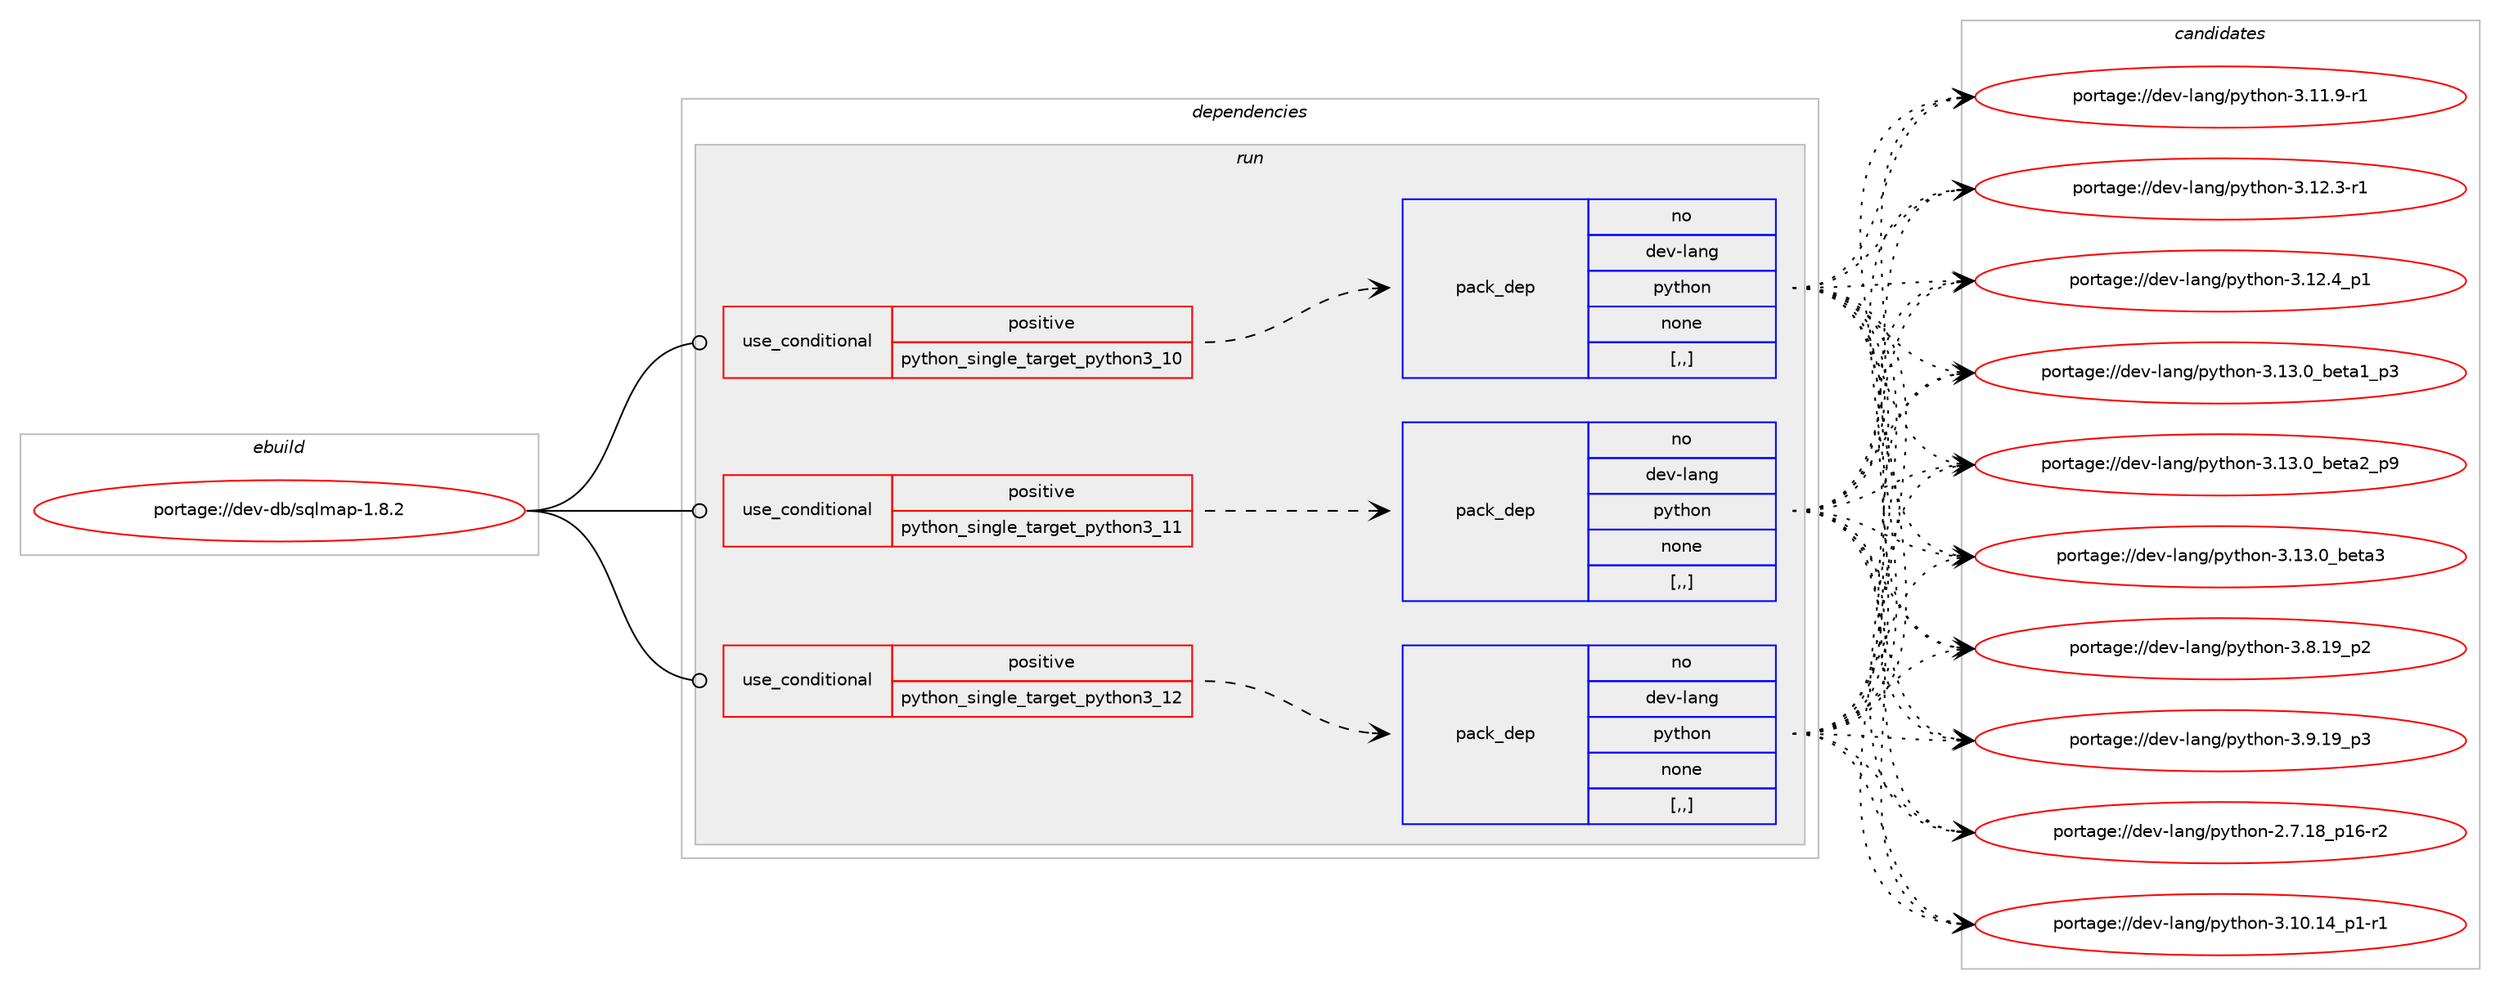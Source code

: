 digraph prolog {

# *************
# Graph options
# *************

newrank=true;
concentrate=true;
compound=true;
graph [rankdir=LR,fontname=Helvetica,fontsize=10,ranksep=1.5];#, ranksep=2.5, nodesep=0.2];
edge  [arrowhead=vee];
node  [fontname=Helvetica,fontsize=10];

# **********
# The ebuild
# **********

subgraph cluster_leftcol {
color=gray;
rank=same;
label=<<i>ebuild</i>>;
id [label="portage://dev-db/sqlmap-1.8.2", color=red, width=4, href="../dev-db/sqlmap-1.8.2.svg"];
}

# ****************
# The dependencies
# ****************

subgraph cluster_midcol {
color=gray;
label=<<i>dependencies</i>>;
subgraph cluster_compile {
fillcolor="#eeeeee";
style=filled;
label=<<i>compile</i>>;
}
subgraph cluster_compileandrun {
fillcolor="#eeeeee";
style=filled;
label=<<i>compile and run</i>>;
}
subgraph cluster_run {
fillcolor="#eeeeee";
style=filled;
label=<<i>run</i>>;
subgraph cond18345 {
dependency69396 [label=<<TABLE BORDER="0" CELLBORDER="1" CELLSPACING="0" CELLPADDING="4"><TR><TD ROWSPAN="3" CELLPADDING="10">use_conditional</TD></TR><TR><TD>positive</TD></TR><TR><TD>python_single_target_python3_10</TD></TR></TABLE>>, shape=none, color=red];
subgraph pack50134 {
dependency69397 [label=<<TABLE BORDER="0" CELLBORDER="1" CELLSPACING="0" CELLPADDING="4" WIDTH="220"><TR><TD ROWSPAN="6" CELLPADDING="30">pack_dep</TD></TR><TR><TD WIDTH="110">no</TD></TR><TR><TD>dev-lang</TD></TR><TR><TD>python</TD></TR><TR><TD>none</TD></TR><TR><TD>[,,]</TD></TR></TABLE>>, shape=none, color=blue];
}
dependency69396:e -> dependency69397:w [weight=20,style="dashed",arrowhead="vee"];
}
id:e -> dependency69396:w [weight=20,style="solid",arrowhead="odot"];
subgraph cond18346 {
dependency69398 [label=<<TABLE BORDER="0" CELLBORDER="1" CELLSPACING="0" CELLPADDING="4"><TR><TD ROWSPAN="3" CELLPADDING="10">use_conditional</TD></TR><TR><TD>positive</TD></TR><TR><TD>python_single_target_python3_11</TD></TR></TABLE>>, shape=none, color=red];
subgraph pack50135 {
dependency69399 [label=<<TABLE BORDER="0" CELLBORDER="1" CELLSPACING="0" CELLPADDING="4" WIDTH="220"><TR><TD ROWSPAN="6" CELLPADDING="30">pack_dep</TD></TR><TR><TD WIDTH="110">no</TD></TR><TR><TD>dev-lang</TD></TR><TR><TD>python</TD></TR><TR><TD>none</TD></TR><TR><TD>[,,]</TD></TR></TABLE>>, shape=none, color=blue];
}
dependency69398:e -> dependency69399:w [weight=20,style="dashed",arrowhead="vee"];
}
id:e -> dependency69398:w [weight=20,style="solid",arrowhead="odot"];
subgraph cond18347 {
dependency69400 [label=<<TABLE BORDER="0" CELLBORDER="1" CELLSPACING="0" CELLPADDING="4"><TR><TD ROWSPAN="3" CELLPADDING="10">use_conditional</TD></TR><TR><TD>positive</TD></TR><TR><TD>python_single_target_python3_12</TD></TR></TABLE>>, shape=none, color=red];
subgraph pack50136 {
dependency69401 [label=<<TABLE BORDER="0" CELLBORDER="1" CELLSPACING="0" CELLPADDING="4" WIDTH="220"><TR><TD ROWSPAN="6" CELLPADDING="30">pack_dep</TD></TR><TR><TD WIDTH="110">no</TD></TR><TR><TD>dev-lang</TD></TR><TR><TD>python</TD></TR><TR><TD>none</TD></TR><TR><TD>[,,]</TD></TR></TABLE>>, shape=none, color=blue];
}
dependency69400:e -> dependency69401:w [weight=20,style="dashed",arrowhead="vee"];
}
id:e -> dependency69400:w [weight=20,style="solid",arrowhead="odot"];
}
}

# **************
# The candidates
# **************

subgraph cluster_choices {
rank=same;
color=gray;
label=<<i>candidates</i>>;

subgraph choice50134 {
color=black;
nodesep=1;
choice100101118451089711010347112121116104111110455046554649569511249544511450 [label="portage://dev-lang/python-2.7.18_p16-r2", color=red, width=4,href="../dev-lang/python-2.7.18_p16-r2.svg"];
choice100101118451089711010347112121116104111110455146494846495295112494511449 [label="portage://dev-lang/python-3.10.14_p1-r1", color=red, width=4,href="../dev-lang/python-3.10.14_p1-r1.svg"];
choice100101118451089711010347112121116104111110455146494946574511449 [label="portage://dev-lang/python-3.11.9-r1", color=red, width=4,href="../dev-lang/python-3.11.9-r1.svg"];
choice100101118451089711010347112121116104111110455146495046514511449 [label="portage://dev-lang/python-3.12.3-r1", color=red, width=4,href="../dev-lang/python-3.12.3-r1.svg"];
choice100101118451089711010347112121116104111110455146495046529511249 [label="portage://dev-lang/python-3.12.4_p1", color=red, width=4,href="../dev-lang/python-3.12.4_p1.svg"];
choice10010111845108971101034711212111610411111045514649514648959810111697499511251 [label="portage://dev-lang/python-3.13.0_beta1_p3", color=red, width=4,href="../dev-lang/python-3.13.0_beta1_p3.svg"];
choice10010111845108971101034711212111610411111045514649514648959810111697509511257 [label="portage://dev-lang/python-3.13.0_beta2_p9", color=red, width=4,href="../dev-lang/python-3.13.0_beta2_p9.svg"];
choice1001011184510897110103471121211161041111104551464951464895981011169751 [label="portage://dev-lang/python-3.13.0_beta3", color=red, width=4,href="../dev-lang/python-3.13.0_beta3.svg"];
choice100101118451089711010347112121116104111110455146564649579511250 [label="portage://dev-lang/python-3.8.19_p2", color=red, width=4,href="../dev-lang/python-3.8.19_p2.svg"];
choice100101118451089711010347112121116104111110455146574649579511251 [label="portage://dev-lang/python-3.9.19_p3", color=red, width=4,href="../dev-lang/python-3.9.19_p3.svg"];
dependency69397:e -> choice100101118451089711010347112121116104111110455046554649569511249544511450:w [style=dotted,weight="100"];
dependency69397:e -> choice100101118451089711010347112121116104111110455146494846495295112494511449:w [style=dotted,weight="100"];
dependency69397:e -> choice100101118451089711010347112121116104111110455146494946574511449:w [style=dotted,weight="100"];
dependency69397:e -> choice100101118451089711010347112121116104111110455146495046514511449:w [style=dotted,weight="100"];
dependency69397:e -> choice100101118451089711010347112121116104111110455146495046529511249:w [style=dotted,weight="100"];
dependency69397:e -> choice10010111845108971101034711212111610411111045514649514648959810111697499511251:w [style=dotted,weight="100"];
dependency69397:e -> choice10010111845108971101034711212111610411111045514649514648959810111697509511257:w [style=dotted,weight="100"];
dependency69397:e -> choice1001011184510897110103471121211161041111104551464951464895981011169751:w [style=dotted,weight="100"];
dependency69397:e -> choice100101118451089711010347112121116104111110455146564649579511250:w [style=dotted,weight="100"];
dependency69397:e -> choice100101118451089711010347112121116104111110455146574649579511251:w [style=dotted,weight="100"];
}
subgraph choice50135 {
color=black;
nodesep=1;
choice100101118451089711010347112121116104111110455046554649569511249544511450 [label="portage://dev-lang/python-2.7.18_p16-r2", color=red, width=4,href="../dev-lang/python-2.7.18_p16-r2.svg"];
choice100101118451089711010347112121116104111110455146494846495295112494511449 [label="portage://dev-lang/python-3.10.14_p1-r1", color=red, width=4,href="../dev-lang/python-3.10.14_p1-r1.svg"];
choice100101118451089711010347112121116104111110455146494946574511449 [label="portage://dev-lang/python-3.11.9-r1", color=red, width=4,href="../dev-lang/python-3.11.9-r1.svg"];
choice100101118451089711010347112121116104111110455146495046514511449 [label="portage://dev-lang/python-3.12.3-r1", color=red, width=4,href="../dev-lang/python-3.12.3-r1.svg"];
choice100101118451089711010347112121116104111110455146495046529511249 [label="portage://dev-lang/python-3.12.4_p1", color=red, width=4,href="../dev-lang/python-3.12.4_p1.svg"];
choice10010111845108971101034711212111610411111045514649514648959810111697499511251 [label="portage://dev-lang/python-3.13.0_beta1_p3", color=red, width=4,href="../dev-lang/python-3.13.0_beta1_p3.svg"];
choice10010111845108971101034711212111610411111045514649514648959810111697509511257 [label="portage://dev-lang/python-3.13.0_beta2_p9", color=red, width=4,href="../dev-lang/python-3.13.0_beta2_p9.svg"];
choice1001011184510897110103471121211161041111104551464951464895981011169751 [label="portage://dev-lang/python-3.13.0_beta3", color=red, width=4,href="../dev-lang/python-3.13.0_beta3.svg"];
choice100101118451089711010347112121116104111110455146564649579511250 [label="portage://dev-lang/python-3.8.19_p2", color=red, width=4,href="../dev-lang/python-3.8.19_p2.svg"];
choice100101118451089711010347112121116104111110455146574649579511251 [label="portage://dev-lang/python-3.9.19_p3", color=red, width=4,href="../dev-lang/python-3.9.19_p3.svg"];
dependency69399:e -> choice100101118451089711010347112121116104111110455046554649569511249544511450:w [style=dotted,weight="100"];
dependency69399:e -> choice100101118451089711010347112121116104111110455146494846495295112494511449:w [style=dotted,weight="100"];
dependency69399:e -> choice100101118451089711010347112121116104111110455146494946574511449:w [style=dotted,weight="100"];
dependency69399:e -> choice100101118451089711010347112121116104111110455146495046514511449:w [style=dotted,weight="100"];
dependency69399:e -> choice100101118451089711010347112121116104111110455146495046529511249:w [style=dotted,weight="100"];
dependency69399:e -> choice10010111845108971101034711212111610411111045514649514648959810111697499511251:w [style=dotted,weight="100"];
dependency69399:e -> choice10010111845108971101034711212111610411111045514649514648959810111697509511257:w [style=dotted,weight="100"];
dependency69399:e -> choice1001011184510897110103471121211161041111104551464951464895981011169751:w [style=dotted,weight="100"];
dependency69399:e -> choice100101118451089711010347112121116104111110455146564649579511250:w [style=dotted,weight="100"];
dependency69399:e -> choice100101118451089711010347112121116104111110455146574649579511251:w [style=dotted,weight="100"];
}
subgraph choice50136 {
color=black;
nodesep=1;
choice100101118451089711010347112121116104111110455046554649569511249544511450 [label="portage://dev-lang/python-2.7.18_p16-r2", color=red, width=4,href="../dev-lang/python-2.7.18_p16-r2.svg"];
choice100101118451089711010347112121116104111110455146494846495295112494511449 [label="portage://dev-lang/python-3.10.14_p1-r1", color=red, width=4,href="../dev-lang/python-3.10.14_p1-r1.svg"];
choice100101118451089711010347112121116104111110455146494946574511449 [label="portage://dev-lang/python-3.11.9-r1", color=red, width=4,href="../dev-lang/python-3.11.9-r1.svg"];
choice100101118451089711010347112121116104111110455146495046514511449 [label="portage://dev-lang/python-3.12.3-r1", color=red, width=4,href="../dev-lang/python-3.12.3-r1.svg"];
choice100101118451089711010347112121116104111110455146495046529511249 [label="portage://dev-lang/python-3.12.4_p1", color=red, width=4,href="../dev-lang/python-3.12.4_p1.svg"];
choice10010111845108971101034711212111610411111045514649514648959810111697499511251 [label="portage://dev-lang/python-3.13.0_beta1_p3", color=red, width=4,href="../dev-lang/python-3.13.0_beta1_p3.svg"];
choice10010111845108971101034711212111610411111045514649514648959810111697509511257 [label="portage://dev-lang/python-3.13.0_beta2_p9", color=red, width=4,href="../dev-lang/python-3.13.0_beta2_p9.svg"];
choice1001011184510897110103471121211161041111104551464951464895981011169751 [label="portage://dev-lang/python-3.13.0_beta3", color=red, width=4,href="../dev-lang/python-3.13.0_beta3.svg"];
choice100101118451089711010347112121116104111110455146564649579511250 [label="portage://dev-lang/python-3.8.19_p2", color=red, width=4,href="../dev-lang/python-3.8.19_p2.svg"];
choice100101118451089711010347112121116104111110455146574649579511251 [label="portage://dev-lang/python-3.9.19_p3", color=red, width=4,href="../dev-lang/python-3.9.19_p3.svg"];
dependency69401:e -> choice100101118451089711010347112121116104111110455046554649569511249544511450:w [style=dotted,weight="100"];
dependency69401:e -> choice100101118451089711010347112121116104111110455146494846495295112494511449:w [style=dotted,weight="100"];
dependency69401:e -> choice100101118451089711010347112121116104111110455146494946574511449:w [style=dotted,weight="100"];
dependency69401:e -> choice100101118451089711010347112121116104111110455146495046514511449:w [style=dotted,weight="100"];
dependency69401:e -> choice100101118451089711010347112121116104111110455146495046529511249:w [style=dotted,weight="100"];
dependency69401:e -> choice10010111845108971101034711212111610411111045514649514648959810111697499511251:w [style=dotted,weight="100"];
dependency69401:e -> choice10010111845108971101034711212111610411111045514649514648959810111697509511257:w [style=dotted,weight="100"];
dependency69401:e -> choice1001011184510897110103471121211161041111104551464951464895981011169751:w [style=dotted,weight="100"];
dependency69401:e -> choice100101118451089711010347112121116104111110455146564649579511250:w [style=dotted,weight="100"];
dependency69401:e -> choice100101118451089711010347112121116104111110455146574649579511251:w [style=dotted,weight="100"];
}
}

}
